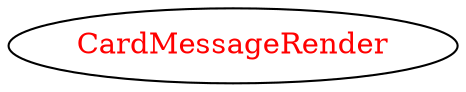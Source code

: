 digraph dependencyGraph {
 concentrate=true;
 ranksep="2.0";
 rankdir="LR"; 
 splines="ortho";
"CardMessageRender" [fontcolor="red"];
}